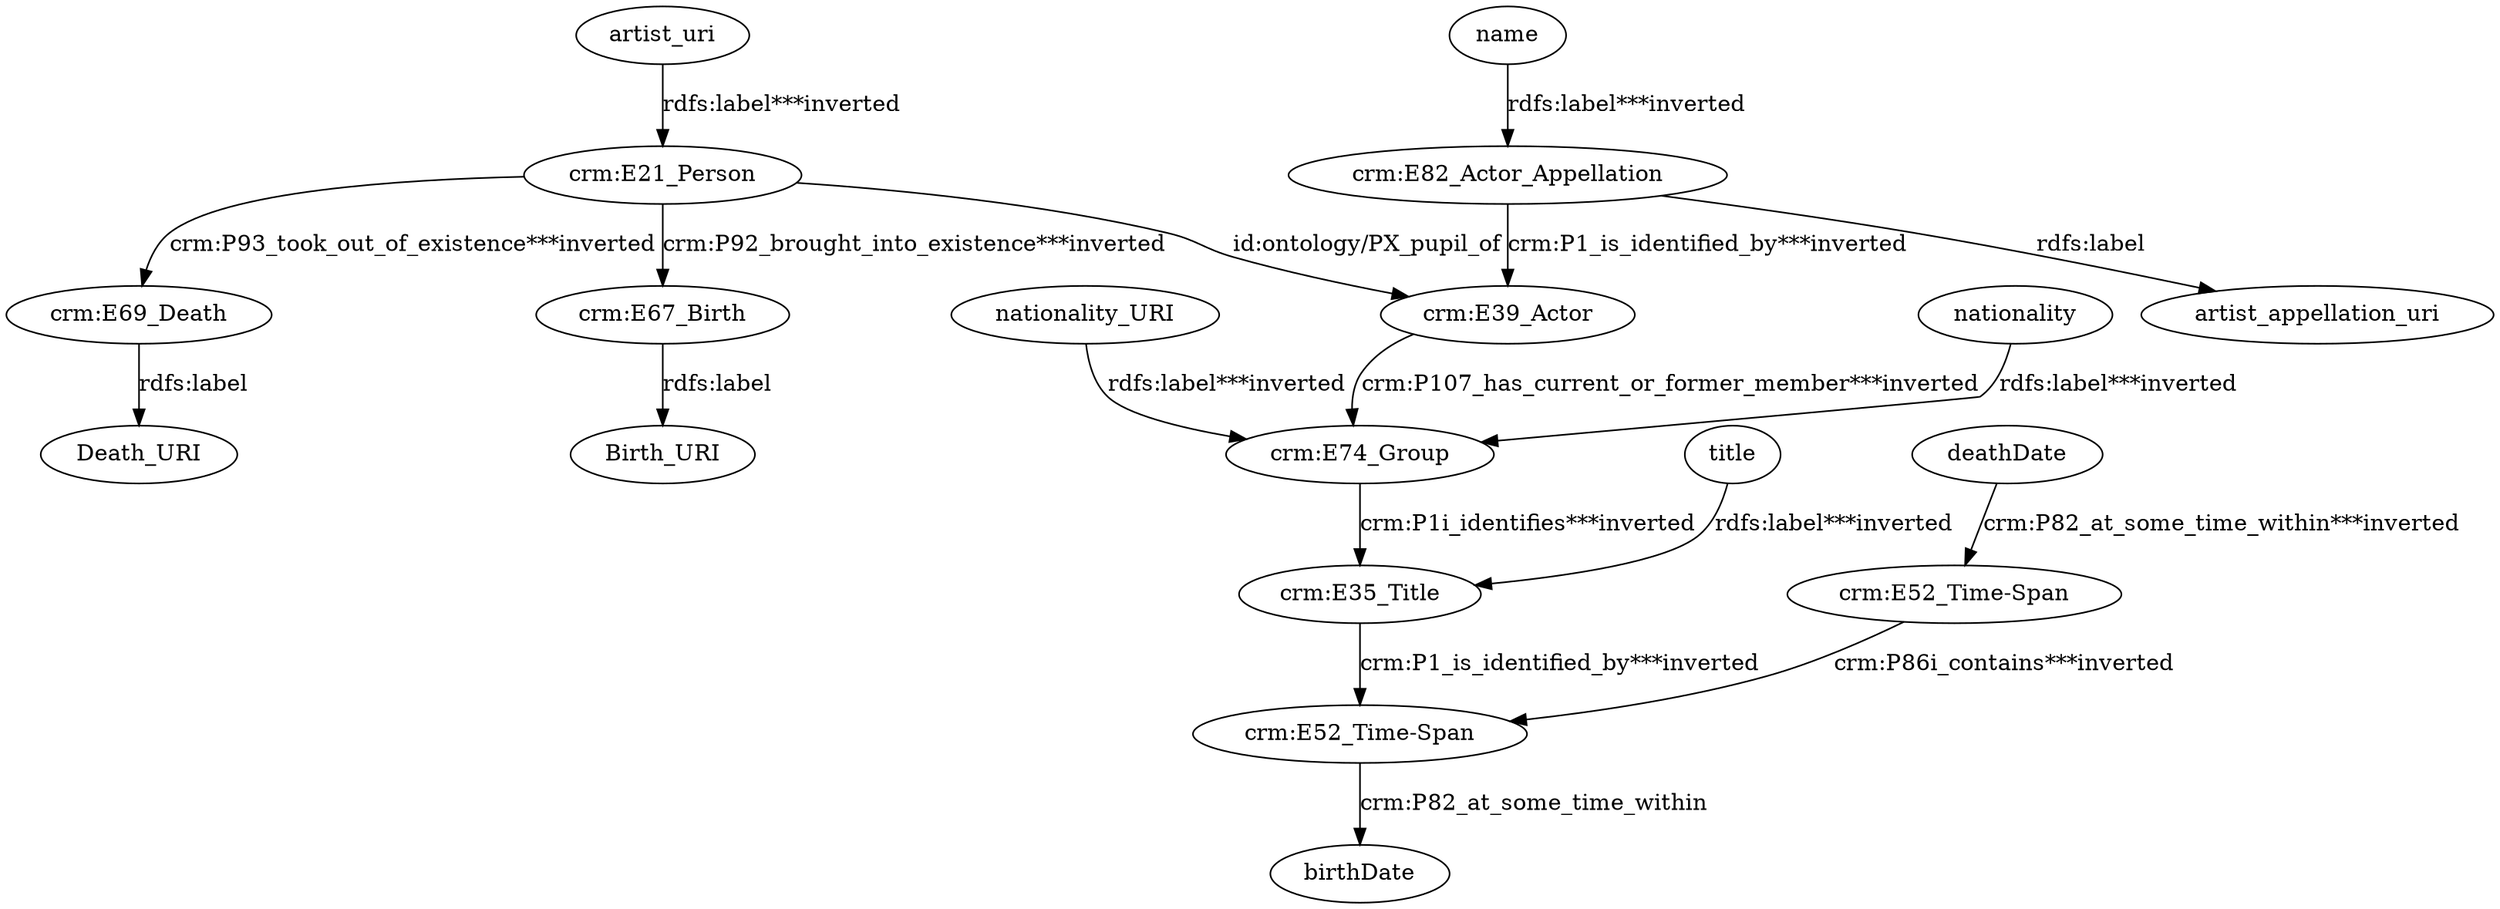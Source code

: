 digraph {
  artist_uri [type=attribute_name,label=artist_uri]
  "crm:E21_Person1" [type=class_uri,label="crm:E21_Person"]
  "crm:E39_Actor" [type=class_uri,label="crm:E39_Actor"]
  "crm:E67_Birth1" [type=class_uri,label="crm:E67_Birth"]
  "crm:E69_Death1" [type=class_uri,label="crm:E69_Death"]
  "crm:E35_Title1" [type=class_uri,label="crm:E35_Title"]
  "crm:E52_Time-Span1" [type=class_uri,label="crm:E52_Time-Span"]
  "crm:E74_Group1" [type=class_uri,label="crm:E74_Group"]
  birthDate [type=attribute_name,label=birthDate]
  "crm:E52_Time-Span2" [type=class_uri,label="crm:E52_Time-Span"]
  Birth_URI [type=attribute_name,label=Birth_URI]
  Death_URI [type=attribute_name,label=Death_URI]
  "crm:E82_Actor_Appellation1" [type=class_uri,label="crm:E82_Actor_Appellation"]
  artist_appellation_uri [type=attribute_name,label=artist_appellation_uri]
  deathDate [type=attribute_name,label=deathDate]
  name [type=attribute_name,label=name]
  nationality [type=attribute_name,label=nationality]
  nationality_URI [type=attribute_name,label=nationality_URI]
  title [type=attribute_name,label=title]
  artist_uri -> "crm:E21_Person1" [type=st_property_uri,label="rdfs:label***inverted",weight=1]
  "crm:E21_Person1" -> "crm:E39_Actor" [label="id:ontology/PX_pupil_of",type=direct_property_uri,weight=1]
  "crm:E21_Person1" -> "crm:E67_Birth1" [type=inherited,label="crm:P92_brought_into_existence***inverted",weight=4]
  "crm:E21_Person1" -> "crm:E69_Death1" [type=inherited,label="crm:P93_took_out_of_existence***inverted",weight=4]
  "crm:E35_Title1" -> "crm:E52_Time-Span1" [type=inherited,label="crm:P1_is_identified_by***inverted",weight=4]
  "crm:E39_Actor" -> "crm:E74_Group1" [type=direct_property_uri,label="crm:P107_has_current_or_former_member***inverted",weight=1]
  "crm:E52_Time-Span1" -> birthDate [label="crm:P82_at_some_time_within",type=st_property_uri]
  "crm:E52_Time-Span2" -> "crm:E52_Time-Span1" [type=direct_property_uri,label="crm:P86i_contains***inverted",weight=1]
  "crm:E67_Birth1" -> Birth_URI [label="rdfs:label",type=st_property_uri]
  "crm:E69_Death1" -> Death_URI [label="rdfs:label",type=st_property_uri]
  "crm:E74_Group1" -> "crm:E35_Title1" [type=inherited,label="crm:P1i_identifies***inverted",weight=4]
  "crm:E82_Actor_Appellation1" -> artist_appellation_uri [label="rdfs:label",type=st_property_uri]
  "crm:E82_Actor_Appellation1" -> "crm:E39_Actor" [type=inherited,label="crm:P1_is_identified_by***inverted",weight=4]
  deathDate -> "crm:E52_Time-Span2" [type=st_property_uri,label="crm:P82_at_some_time_within***inverted",weight=1]
  name -> "crm:E82_Actor_Appellation1" [type=st_property_uri,label="rdfs:label***inverted",weight=1]
  nationality -> "crm:E74_Group1" [type=st_property_uri,label="rdfs:label***inverted",weight=1]
  nationality_URI -> "crm:E74_Group1" [type=st_property_uri,label="rdfs:label***inverted",weight=1]
  title -> "crm:E35_Title1" [type=st_property_uri,label="rdfs:label***inverted",weight=1]
}
